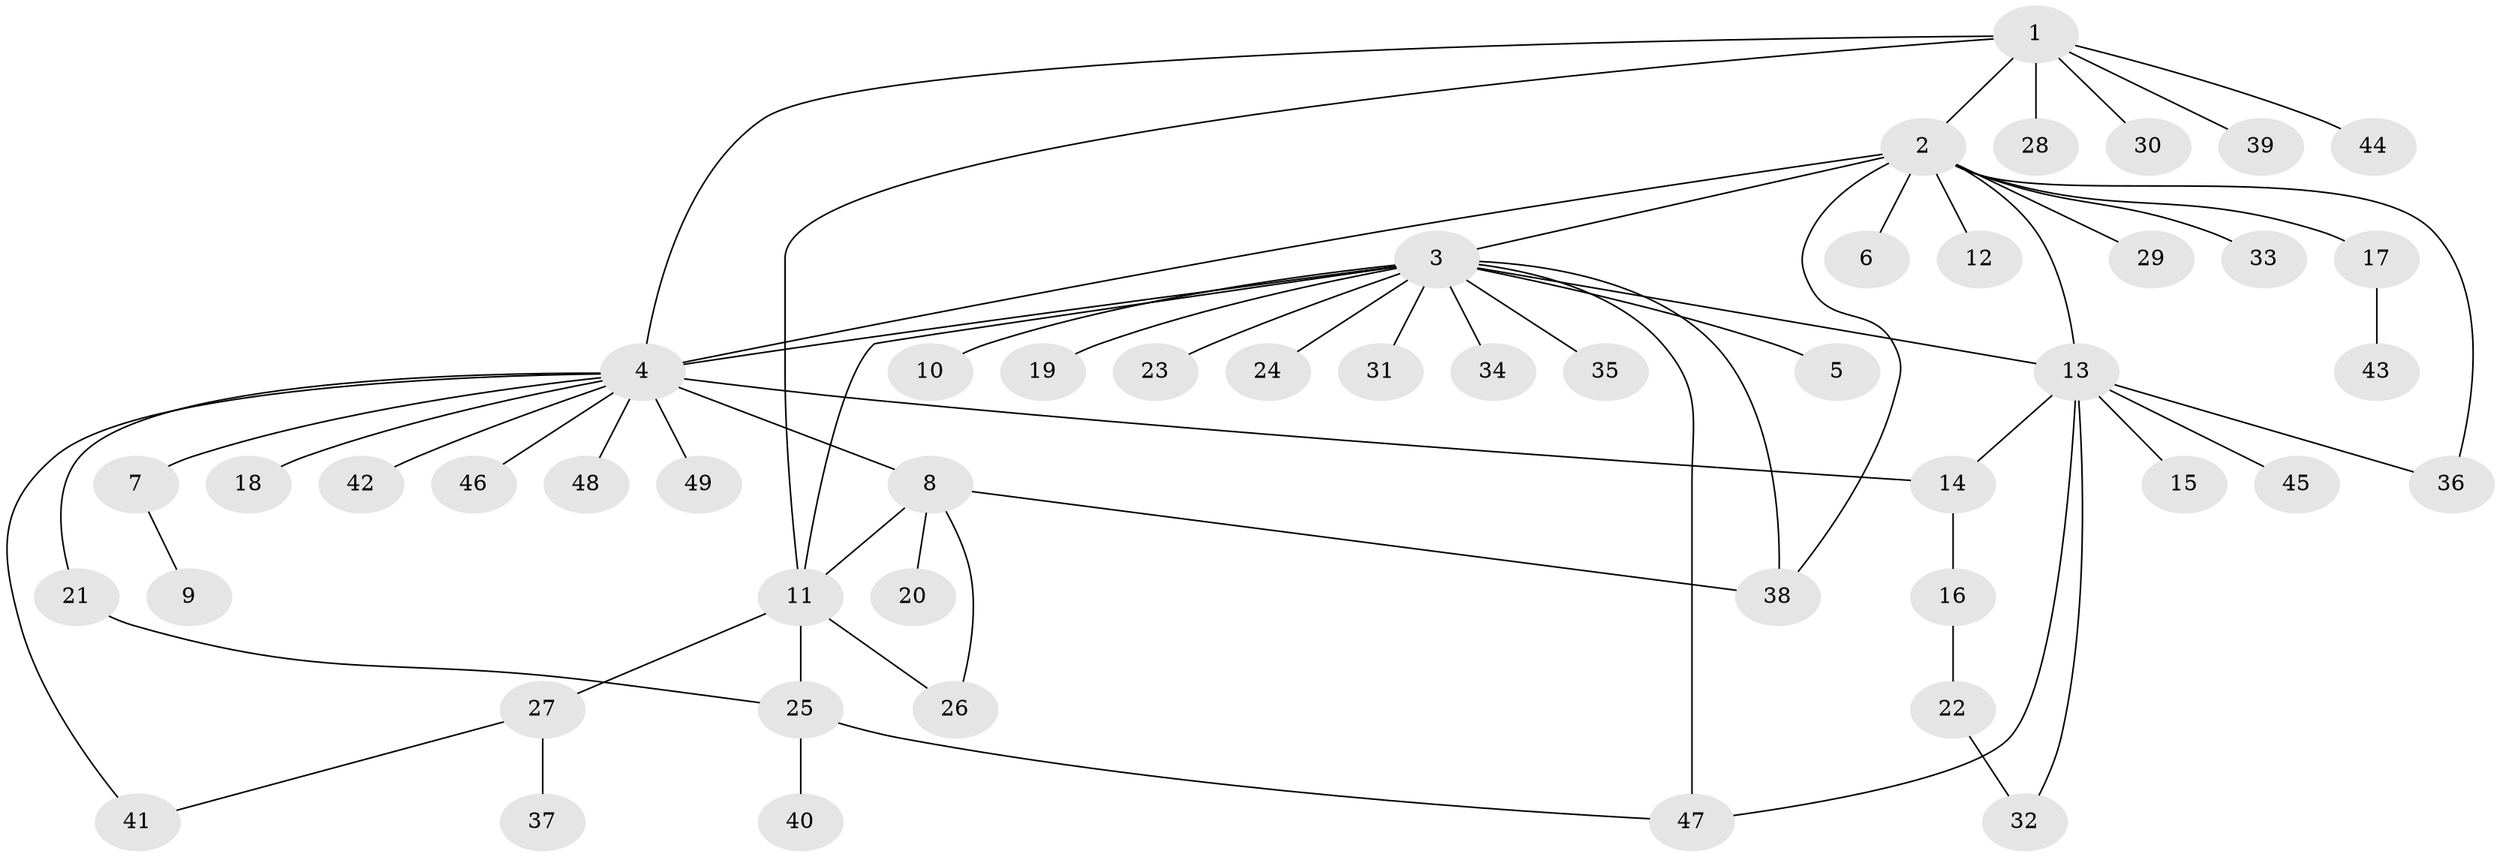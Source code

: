 // original degree distribution, {8: 0.014705882352941176, 13: 0.014705882352941176, 16: 0.014705882352941176, 17: 0.014705882352941176, 1: 0.5441176470588235, 2: 0.20588235294117646, 5: 0.014705882352941176, 6: 0.014705882352941176, 9: 0.014705882352941176, 3: 0.1323529411764706, 4: 0.014705882352941176}
// Generated by graph-tools (version 1.1) at 2025/50/03/04/25 22:50:31]
// undirected, 49 vertices, 63 edges
graph export_dot {
  node [color=gray90,style=filled];
  1;
  2;
  3;
  4;
  5;
  6;
  7;
  8;
  9;
  10;
  11;
  12;
  13;
  14;
  15;
  16;
  17;
  18;
  19;
  20;
  21;
  22;
  23;
  24;
  25;
  26;
  27;
  28;
  29;
  30;
  31;
  32;
  33;
  34;
  35;
  36;
  37;
  38;
  39;
  40;
  41;
  42;
  43;
  44;
  45;
  46;
  47;
  48;
  49;
  1 -- 2 [weight=1.0];
  1 -- 4 [weight=1.0];
  1 -- 11 [weight=1.0];
  1 -- 28 [weight=1.0];
  1 -- 30 [weight=1.0];
  1 -- 39 [weight=1.0];
  1 -- 44 [weight=1.0];
  2 -- 3 [weight=1.0];
  2 -- 4 [weight=1.0];
  2 -- 6 [weight=1.0];
  2 -- 12 [weight=1.0];
  2 -- 13 [weight=1.0];
  2 -- 17 [weight=1.0];
  2 -- 29 [weight=1.0];
  2 -- 33 [weight=1.0];
  2 -- 36 [weight=1.0];
  2 -- 38 [weight=1.0];
  3 -- 4 [weight=1.0];
  3 -- 5 [weight=1.0];
  3 -- 10 [weight=1.0];
  3 -- 11 [weight=1.0];
  3 -- 13 [weight=1.0];
  3 -- 19 [weight=1.0];
  3 -- 23 [weight=1.0];
  3 -- 24 [weight=1.0];
  3 -- 31 [weight=1.0];
  3 -- 34 [weight=1.0];
  3 -- 35 [weight=1.0];
  3 -- 38 [weight=1.0];
  3 -- 47 [weight=1.0];
  4 -- 7 [weight=1.0];
  4 -- 8 [weight=2.0];
  4 -- 14 [weight=1.0];
  4 -- 18 [weight=1.0];
  4 -- 21 [weight=1.0];
  4 -- 41 [weight=1.0];
  4 -- 42 [weight=1.0];
  4 -- 46 [weight=1.0];
  4 -- 48 [weight=1.0];
  4 -- 49 [weight=1.0];
  7 -- 9 [weight=1.0];
  8 -- 11 [weight=1.0];
  8 -- 20 [weight=1.0];
  8 -- 26 [weight=1.0];
  8 -- 38 [weight=1.0];
  11 -- 25 [weight=1.0];
  11 -- 26 [weight=1.0];
  11 -- 27 [weight=1.0];
  13 -- 14 [weight=1.0];
  13 -- 15 [weight=1.0];
  13 -- 32 [weight=1.0];
  13 -- 36 [weight=1.0];
  13 -- 45 [weight=1.0];
  13 -- 47 [weight=1.0];
  14 -- 16 [weight=1.0];
  16 -- 22 [weight=1.0];
  17 -- 43 [weight=1.0];
  21 -- 25 [weight=1.0];
  22 -- 32 [weight=1.0];
  25 -- 40 [weight=1.0];
  25 -- 47 [weight=1.0];
  27 -- 37 [weight=1.0];
  27 -- 41 [weight=1.0];
}
